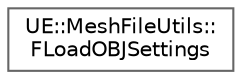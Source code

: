 digraph "Graphical Class Hierarchy"
{
 // INTERACTIVE_SVG=YES
 // LATEX_PDF_SIZE
  bgcolor="transparent";
  edge [fontname=Helvetica,fontsize=10,labelfontname=Helvetica,labelfontsize=10];
  node [fontname=Helvetica,fontsize=10,shape=box,height=0.2,width=0.4];
  rankdir="LR";
  Node0 [id="Node000000",label="UE::MeshFileUtils::\lFLoadOBJSettings",height=0.2,width=0.4,color="grey40", fillcolor="white", style="filled",URL="$d0/d92/structUE_1_1MeshFileUtils_1_1FLoadOBJSettings.html",tooltip=" "];
}
